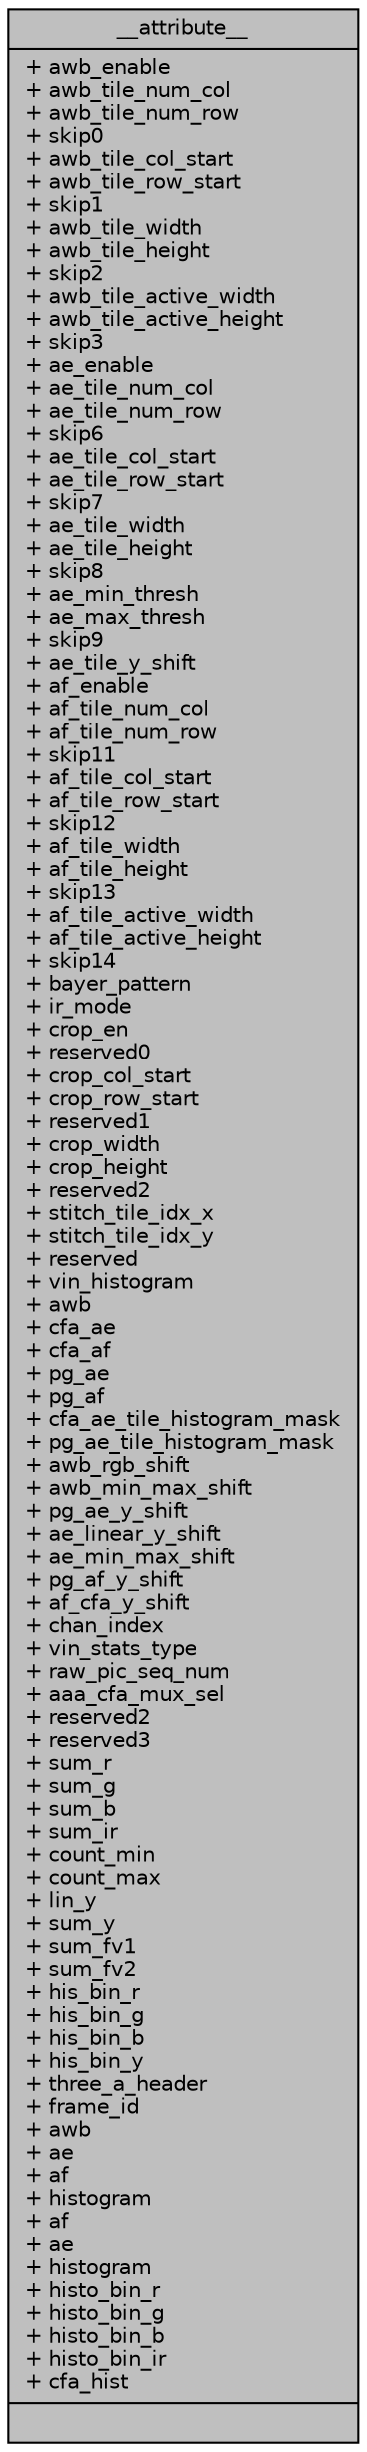 digraph "__attribute__"
{
 // INTERACTIVE_SVG=YES
 // LATEX_PDF_SIZE
  bgcolor="transparent";
  edge [fontname="Helvetica",fontsize="10",labelfontname="Helvetica",labelfontsize="10"];
  node [fontname="Helvetica",fontsize="10",shape=record];
  Node1 [label="{__attribute__\n|+ awb_enable\l+ awb_tile_num_col\l+ awb_tile_num_row\l+ skip0\l+ awb_tile_col_start\l+ awb_tile_row_start\l+ skip1\l+ awb_tile_width\l+ awb_tile_height\l+ skip2\l+ awb_tile_active_width\l+ awb_tile_active_height\l+ skip3\l+ ae_enable\l+ ae_tile_num_col\l+ ae_tile_num_row\l+ skip6\l+ ae_tile_col_start\l+ ae_tile_row_start\l+ skip7\l+ ae_tile_width\l+ ae_tile_height\l+ skip8\l+ ae_min_thresh\l+ ae_max_thresh\l+ skip9\l+ ae_tile_y_shift\l+ af_enable\l+ af_tile_num_col\l+ af_tile_num_row\l+ skip11\l+ af_tile_col_start\l+ af_tile_row_start\l+ skip12\l+ af_tile_width\l+ af_tile_height\l+ skip13\l+ af_tile_active_width\l+ af_tile_active_height\l+ skip14\l+ bayer_pattern\l+ ir_mode\l+ crop_en\l+ reserved0\l+ crop_col_start\l+ crop_row_start\l+ reserved1\l+ crop_width\l+ crop_height\l+ reserved2\l+ stitch_tile_idx_x\l+ stitch_tile_idx_y\l+ reserved\l+ vin_histogram\l+ awb\l+ cfa_ae\l+ cfa_af\l+ pg_ae\l+ pg_af\l+ cfa_ae_tile_histogram_mask\l+ pg_ae_tile_histogram_mask\l+ awb_rgb_shift\l+ awb_min_max_shift\l+ pg_ae_y_shift\l+ ae_linear_y_shift\l+ ae_min_max_shift\l+ pg_af_y_shift\l+ af_cfa_y_shift\l+ chan_index\l+ vin_stats_type\l+ raw_pic_seq_num\l+ aaa_cfa_mux_sel\l+ reserved2\l+ reserved3\l+ sum_r\l+ sum_g\l+ sum_b\l+ sum_ir\l+ count_min\l+ count_max\l+ lin_y\l+ sum_y\l+ sum_fv1\l+ sum_fv2\l+ his_bin_r\l+ his_bin_g\l+ his_bin_b\l+ his_bin_y\l+ three_a_header\l+ frame_id\l+ awb\l+ ae\l+ af\l+ histogram\l+ af\l+ ae\l+ histogram\l+ histo_bin_r\l+ histo_bin_g\l+ histo_bin_b\l+ histo_bin_ir\l+ cfa_hist\l|}",height=0.2,width=0.4,color="black", fillcolor="grey75", style="filled", fontcolor="black",tooltip=" "];
}
